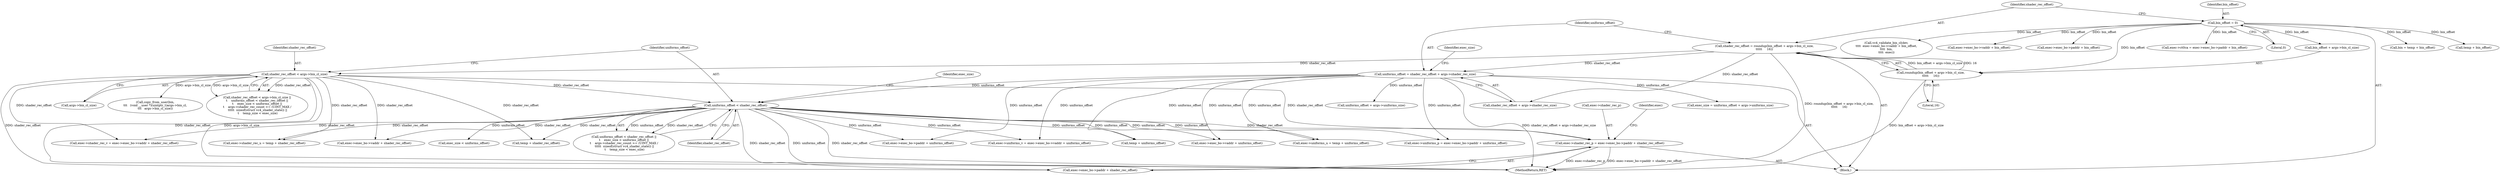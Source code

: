 digraph "0_linux_6b8ac63847bc2f958dd93c09edc941a0118992d9@pointer" {
"1000375" [label="(Call,exec->shader_rec_p = exec->exec_bo->paddr + shader_rec_offset)"];
"1000165" [label="(Call,shader_rec_offset < args->bin_cl_size)"];
"1000126" [label="(Call,shader_rec_offset = roundup(bin_offset + args->bin_cl_size,\n\t\t\t\t\t     16))"];
"1000128" [label="(Call,roundup(bin_offset + args->bin_cl_size,\n\t\t\t\t\t     16))"];
"1000122" [label="(Call,bin_offset = 0)"];
"1000171" [label="(Call,uniforms_offset < shader_rec_offset)"];
"1000136" [label="(Call,uniforms_offset = shader_rec_offset + args->shader_rec_size)"];
"1000388" [label="(Identifier,exec)"];
"1000137" [label="(Identifier,uniforms_offset)"];
"1000166" [label="(Identifier,shader_rec_offset)"];
"1000134" [label="(Literal,16)"];
"1000136" [label="(Call,uniforms_offset = shader_rec_offset + args->shader_rec_size)"];
"1000146" [label="(Call,uniforms_offset + args->uniforms_size)"];
"1000167" [label="(Call,args->bin_cl_size)"];
"1000172" [label="(Identifier,uniforms_offset)"];
"1000214" [label="(Call,bin = temp + bin_offset)"];
"1000123" [label="(Identifier,bin_offset)"];
"1000226" [label="(Call,exec->uniforms_u = temp + uniforms_offset)"];
"1000219" [label="(Call,exec->shader_rec_u = temp + shader_rec_offset)"];
"1000216" [label="(Call,temp + bin_offset)"];
"1000393" [label="(Call,exec->uniforms_v = exec->exec_bo->vaddr + uniforms_offset)"];
"1000408" [label="(Call,exec->exec_bo->paddr + uniforms_offset)"];
"1000165" [label="(Call,shader_rec_offset < args->bin_cl_size)"];
"1000145" [label="(Identifier,exec_size)"];
"1000368" [label="(Call,exec->exec_bo->vaddr + shader_rec_offset)"];
"1000230" [label="(Call,temp + uniforms_offset)"];
"1000248" [label="(Call,copy_from_user(bin,\n\t\t\t   (void __user *)(uintptr_t)args->bin_cl,\n\t\t\t   args->bin_cl_size))"];
"1000127" [label="(Identifier,shader_rec_offset)"];
"1000144" [label="(Call,exec_size = uniforms_offset + args->uniforms_size)"];
"1000376" [label="(Call,exec->shader_rec_p)"];
"1000124" [label="(Literal,0)"];
"1000164" [label="(Call,shader_rec_offset < args->bin_cl_size ||\n\t    uniforms_offset < shader_rec_offset ||\n\t    exec_size < uniforms_offset ||\n\t    args->shader_rec_count >= (UINT_MAX /\n \t\t\t\t\t  sizeof(struct vc4_shader_state)) ||\n \t    temp_size < exec_size)"];
"1000424" [label="(Call,vc4_validate_bin_cl(dev,\n\t\t\t\t  exec->exec_bo->vaddr + bin_offset,\n\t\t\t\t  bin,\n\t\t\t\t  exec))"];
"1000375" [label="(Call,exec->shader_rec_p = exec->exec_bo->paddr + shader_rec_offset)"];
"1000426" [label="(Call,exec->exec_bo->vaddr + bin_offset)"];
"1000175" [label="(Call,exec_size < uniforms_offset)"];
"1000170" [label="(Call,uniforms_offset < shader_rec_offset ||\n\t    exec_size < uniforms_offset ||\n\t    args->shader_rec_count >= (UINT_MAX /\n \t\t\t\t\t  sizeof(struct vc4_shader_state)) ||\n \t    temp_size < exec_size)"];
"1000176" [label="(Identifier,exec_size)"];
"1000173" [label="(Identifier,shader_rec_offset)"];
"1000404" [label="(Call,exec->uniforms_p = exec->exec_bo->paddr + uniforms_offset)"];
"1000379" [label="(Call,exec->exec_bo->paddr + shader_rec_offset)"];
"1000364" [label="(Call,exec->shader_rec_v = exec->exec_bo->vaddr + shader_rec_offset)"];
"1000460" [label="(MethodReturn,RET)"];
"1000171" [label="(Call,uniforms_offset < shader_rec_offset)"];
"1000129" [label="(Call,bin_offset + args->bin_cl_size)"];
"1000223" [label="(Call,temp + shader_rec_offset)"];
"1000352" [label="(Call,exec->exec_bo->paddr + bin_offset)"];
"1000397" [label="(Call,exec->exec_bo->vaddr + uniforms_offset)"];
"1000122" [label="(Call,bin_offset = 0)"];
"1000126" [label="(Call,shader_rec_offset = roundup(bin_offset + args->bin_cl_size,\n\t\t\t\t\t     16))"];
"1000138" [label="(Call,shader_rec_offset + args->shader_rec_size)"];
"1000105" [label="(Block,)"];
"1000128" [label="(Call,roundup(bin_offset + args->bin_cl_size,\n\t\t\t\t\t     16))"];
"1000348" [label="(Call,exec->ct0ca = exec->exec_bo->paddr + bin_offset)"];
"1000375" -> "1000105"  [label="AST: "];
"1000375" -> "1000379"  [label="CFG: "];
"1000376" -> "1000375"  [label="AST: "];
"1000379" -> "1000375"  [label="AST: "];
"1000388" -> "1000375"  [label="CFG: "];
"1000375" -> "1000460"  [label="DDG: exec->shader_rec_p"];
"1000375" -> "1000460"  [label="DDG: exec->exec_bo->paddr + shader_rec_offset"];
"1000165" -> "1000375"  [label="DDG: shader_rec_offset"];
"1000171" -> "1000375"  [label="DDG: shader_rec_offset"];
"1000165" -> "1000164"  [label="AST: "];
"1000165" -> "1000167"  [label="CFG: "];
"1000166" -> "1000165"  [label="AST: "];
"1000167" -> "1000165"  [label="AST: "];
"1000172" -> "1000165"  [label="CFG: "];
"1000164" -> "1000165"  [label="CFG: "];
"1000165" -> "1000460"  [label="DDG: shader_rec_offset"];
"1000165" -> "1000460"  [label="DDG: args->bin_cl_size"];
"1000165" -> "1000164"  [label="DDG: shader_rec_offset"];
"1000165" -> "1000164"  [label="DDG: args->bin_cl_size"];
"1000126" -> "1000165"  [label="DDG: shader_rec_offset"];
"1000165" -> "1000171"  [label="DDG: shader_rec_offset"];
"1000165" -> "1000219"  [label="DDG: shader_rec_offset"];
"1000165" -> "1000223"  [label="DDG: shader_rec_offset"];
"1000165" -> "1000248"  [label="DDG: args->bin_cl_size"];
"1000165" -> "1000364"  [label="DDG: shader_rec_offset"];
"1000165" -> "1000368"  [label="DDG: shader_rec_offset"];
"1000165" -> "1000379"  [label="DDG: shader_rec_offset"];
"1000126" -> "1000105"  [label="AST: "];
"1000126" -> "1000128"  [label="CFG: "];
"1000127" -> "1000126"  [label="AST: "];
"1000128" -> "1000126"  [label="AST: "];
"1000137" -> "1000126"  [label="CFG: "];
"1000126" -> "1000460"  [label="DDG: roundup(bin_offset + args->bin_cl_size,\n\t\t\t\t\t     16)"];
"1000128" -> "1000126"  [label="DDG: bin_offset + args->bin_cl_size"];
"1000128" -> "1000126"  [label="DDG: 16"];
"1000126" -> "1000136"  [label="DDG: shader_rec_offset"];
"1000126" -> "1000138"  [label="DDG: shader_rec_offset"];
"1000128" -> "1000134"  [label="CFG: "];
"1000129" -> "1000128"  [label="AST: "];
"1000134" -> "1000128"  [label="AST: "];
"1000128" -> "1000460"  [label="DDG: bin_offset + args->bin_cl_size"];
"1000122" -> "1000128"  [label="DDG: bin_offset"];
"1000122" -> "1000105"  [label="AST: "];
"1000122" -> "1000124"  [label="CFG: "];
"1000123" -> "1000122"  [label="AST: "];
"1000124" -> "1000122"  [label="AST: "];
"1000127" -> "1000122"  [label="CFG: "];
"1000122" -> "1000129"  [label="DDG: bin_offset"];
"1000122" -> "1000214"  [label="DDG: bin_offset"];
"1000122" -> "1000216"  [label="DDG: bin_offset"];
"1000122" -> "1000348"  [label="DDG: bin_offset"];
"1000122" -> "1000352"  [label="DDG: bin_offset"];
"1000122" -> "1000424"  [label="DDG: bin_offset"];
"1000122" -> "1000426"  [label="DDG: bin_offset"];
"1000171" -> "1000170"  [label="AST: "];
"1000171" -> "1000173"  [label="CFG: "];
"1000172" -> "1000171"  [label="AST: "];
"1000173" -> "1000171"  [label="AST: "];
"1000176" -> "1000171"  [label="CFG: "];
"1000170" -> "1000171"  [label="CFG: "];
"1000171" -> "1000460"  [label="DDG: uniforms_offset"];
"1000171" -> "1000460"  [label="DDG: shader_rec_offset"];
"1000171" -> "1000170"  [label="DDG: uniforms_offset"];
"1000171" -> "1000170"  [label="DDG: shader_rec_offset"];
"1000136" -> "1000171"  [label="DDG: uniforms_offset"];
"1000171" -> "1000175"  [label="DDG: uniforms_offset"];
"1000171" -> "1000219"  [label="DDG: shader_rec_offset"];
"1000171" -> "1000223"  [label="DDG: shader_rec_offset"];
"1000171" -> "1000226"  [label="DDG: uniforms_offset"];
"1000171" -> "1000230"  [label="DDG: uniforms_offset"];
"1000171" -> "1000364"  [label="DDG: shader_rec_offset"];
"1000171" -> "1000368"  [label="DDG: shader_rec_offset"];
"1000171" -> "1000379"  [label="DDG: shader_rec_offset"];
"1000171" -> "1000393"  [label="DDG: uniforms_offset"];
"1000171" -> "1000397"  [label="DDG: uniforms_offset"];
"1000171" -> "1000404"  [label="DDG: uniforms_offset"];
"1000171" -> "1000408"  [label="DDG: uniforms_offset"];
"1000136" -> "1000105"  [label="AST: "];
"1000136" -> "1000138"  [label="CFG: "];
"1000137" -> "1000136"  [label="AST: "];
"1000138" -> "1000136"  [label="AST: "];
"1000145" -> "1000136"  [label="CFG: "];
"1000136" -> "1000460"  [label="DDG: shader_rec_offset + args->shader_rec_size"];
"1000136" -> "1000144"  [label="DDG: uniforms_offset"];
"1000136" -> "1000146"  [label="DDG: uniforms_offset"];
"1000136" -> "1000226"  [label="DDG: uniforms_offset"];
"1000136" -> "1000230"  [label="DDG: uniforms_offset"];
"1000136" -> "1000393"  [label="DDG: uniforms_offset"];
"1000136" -> "1000397"  [label="DDG: uniforms_offset"];
"1000136" -> "1000404"  [label="DDG: uniforms_offset"];
"1000136" -> "1000408"  [label="DDG: uniforms_offset"];
}

